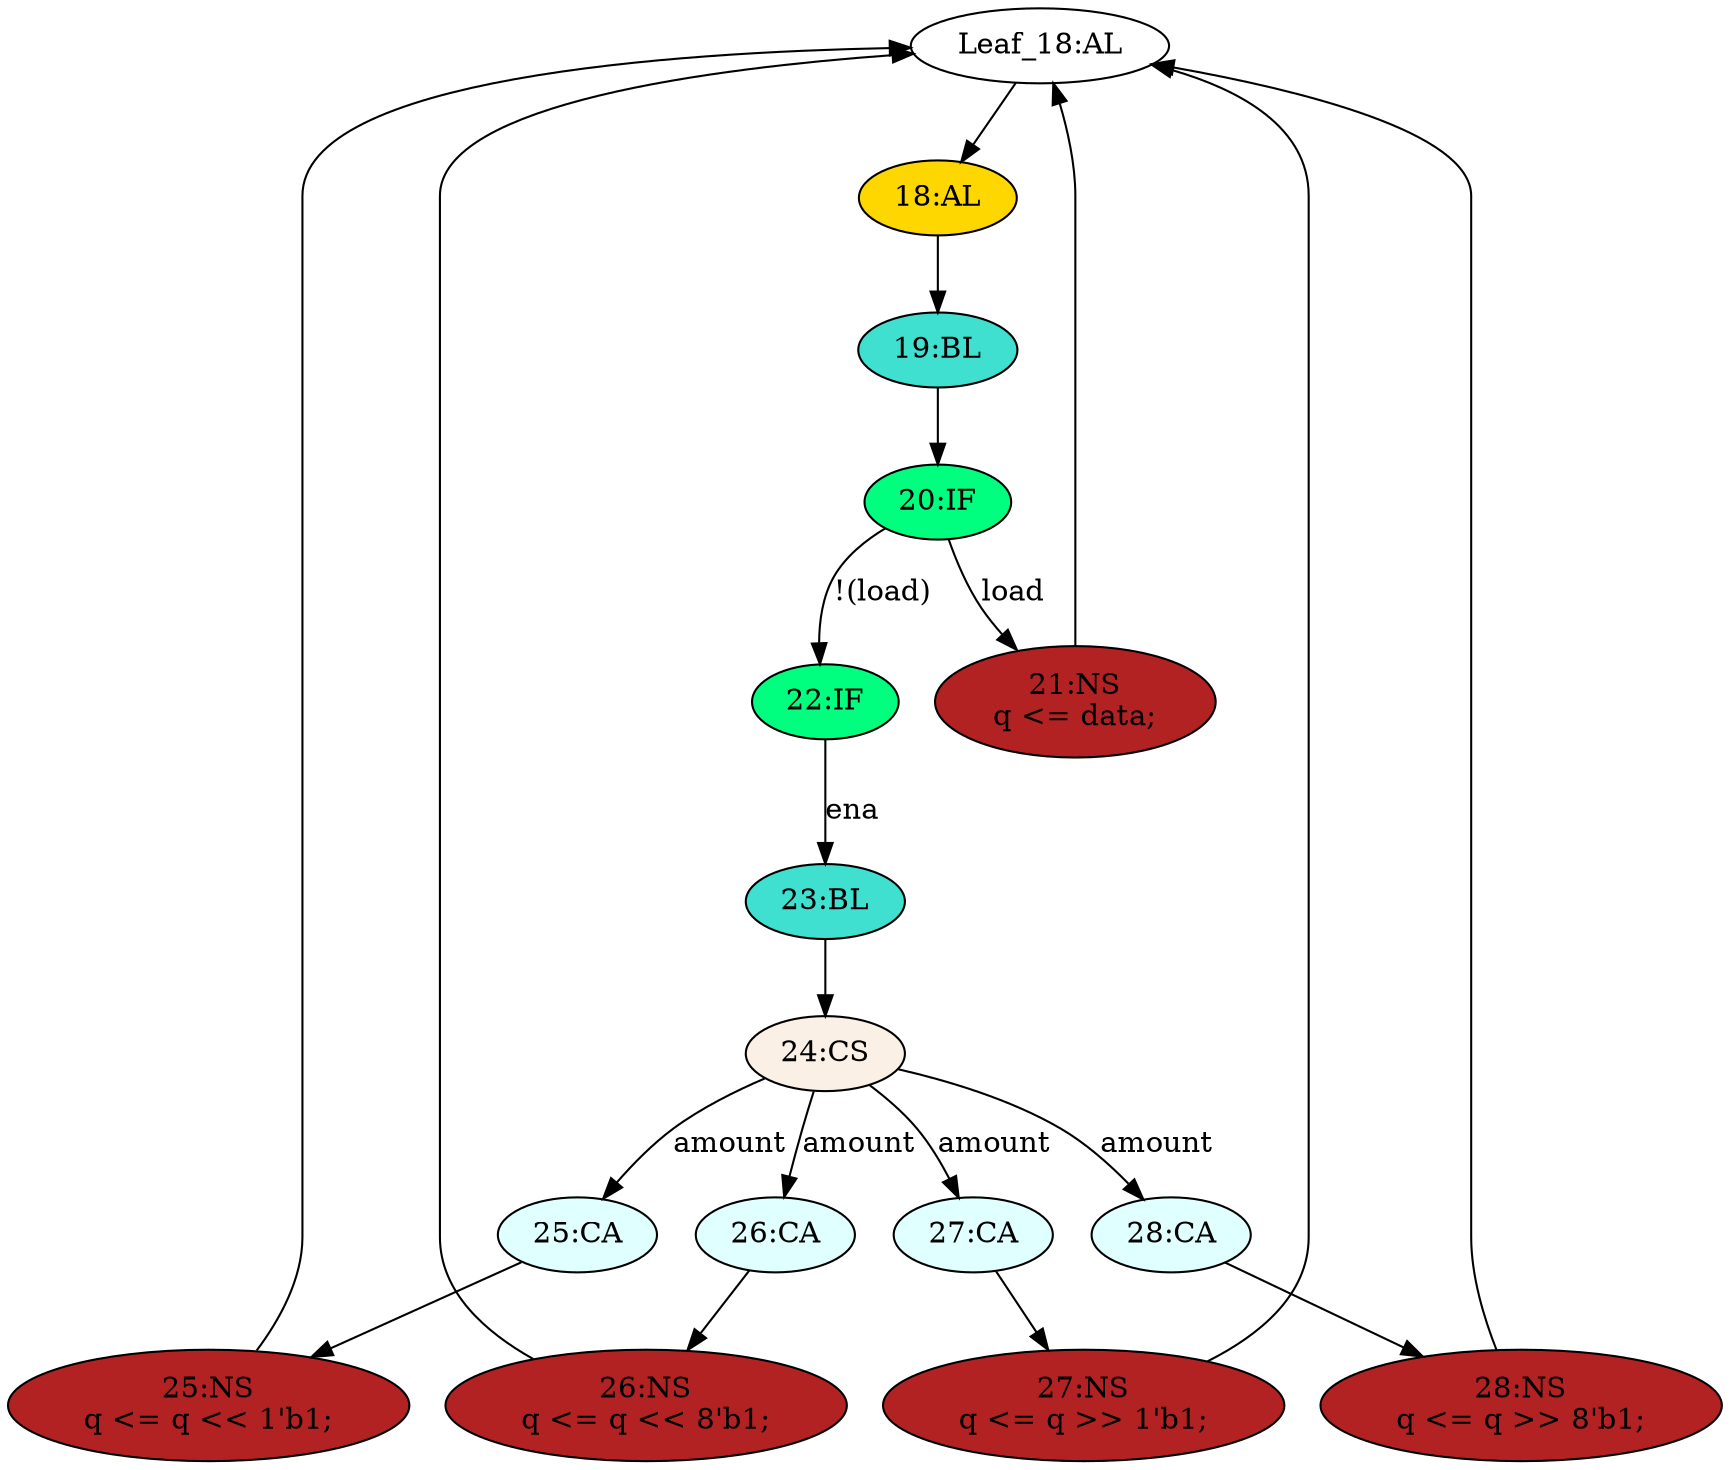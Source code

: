 strict digraph "compose( ,  )" {
	node [label="\N"];
	"Leaf_18:AL"	[def_var="['q']",
		label="Leaf_18:AL"];
	"18:AL"	[ast="<pyverilog.vparser.ast.Always object at 0x7f24e4f771d0>",
		clk_sens=True,
		fillcolor=gold,
		label="18:AL",
		sens="['clk']",
		statements="[]",
		style=filled,
		typ=Always,
		use_var="['load', 'ena', 'amount', 'data', 'q']"];
	"Leaf_18:AL" -> "18:AL";
	"24:CS"	[ast="<pyverilog.vparser.ast.CaseStatement object at 0x7f24e5381610>",
		fillcolor=linen,
		label="24:CS",
		statements="[]",
		style=filled,
		typ=CaseStatement];
	"27:CA"	[ast="<pyverilog.vparser.ast.Case object at 0x7f24e4f66350>",
		fillcolor=lightcyan,
		label="27:CA",
		statements="[]",
		style=filled,
		typ=Case];
	"24:CS" -> "27:CA"	[cond="['amount']",
		label=amount,
		lineno=24];
	"26:CA"	[ast="<pyverilog.vparser.ast.Case object at 0x7f24e4f66650>",
		fillcolor=lightcyan,
		label="26:CA",
		statements="[]",
		style=filled,
		typ=Case];
	"24:CS" -> "26:CA"	[cond="['amount']",
		label=amount,
		lineno=24];
	"25:CA"	[ast="<pyverilog.vparser.ast.Case object at 0x7f24e4f71390>",
		fillcolor=lightcyan,
		label="25:CA",
		statements="[]",
		style=filled,
		typ=Case];
	"24:CS" -> "25:CA"	[cond="['amount']",
		label=amount,
		lineno=24];
	"28:CA"	[ast="<pyverilog.vparser.ast.Case object at 0x7f24e52dee50>",
		fillcolor=lightcyan,
		label="28:CA",
		statements="[]",
		style=filled,
		typ=Case];
	"24:CS" -> "28:CA"	[cond="['amount']",
		label=amount,
		lineno=24];
	"26:NS"	[ast="<pyverilog.vparser.ast.NonblockingSubstitution object at 0x7f24e4f66150>",
		fillcolor=firebrick,
		label="26:NS
q <= q << 8'b1;",
		statements="[<pyverilog.vparser.ast.NonblockingSubstitution object at 0x7f24e4f66150>]",
		style=filled,
		typ=NonblockingSubstitution];
	"26:NS" -> "Leaf_18:AL"	[cond="[]",
		lineno=None];
	"19:BL"	[ast="<pyverilog.vparser.ast.Block object at 0x7f24e4f63d10>",
		fillcolor=turquoise,
		label="19:BL",
		statements="[]",
		style=filled,
		typ=Block];
	"18:AL" -> "19:BL"	[cond="[]",
		lineno=None];
	"27:NS"	[ast="<pyverilog.vparser.ast.NonblockingSubstitution object at 0x7f24e83e5190>",
		fillcolor=firebrick,
		label="27:NS
q <= q >> 1'b1;",
		statements="[<pyverilog.vparser.ast.NonblockingSubstitution object at 0x7f24e83e5190>]",
		style=filled,
		typ=NonblockingSubstitution];
	"27:CA" -> "27:NS"	[cond="[]",
		lineno=None];
	"20:IF"	[ast="<pyverilog.vparser.ast.IfStatement object at 0x7f24e4f63e10>",
		fillcolor=springgreen,
		label="20:IF",
		statements="[]",
		style=filled,
		typ=IfStatement];
	"19:BL" -> "20:IF"	[cond="[]",
		lineno=None];
	"22:IF"	[ast="<pyverilog.vparser.ast.IfStatement object at 0x7f24e4f0e550>",
		fillcolor=springgreen,
		label="22:IF",
		statements="[]",
		style=filled,
		typ=IfStatement];
	"20:IF" -> "22:IF"	[cond="['load']",
		label="!(load)",
		lineno=20];
	"21:NS"	[ast="<pyverilog.vparser.ast.NonblockingSubstitution object at 0x7f24e4f63610>",
		fillcolor=firebrick,
		label="21:NS
q <= data;",
		statements="[<pyverilog.vparser.ast.NonblockingSubstitution object at 0x7f24e4f63610>]",
		style=filled,
		typ=NonblockingSubstitution];
	"20:IF" -> "21:NS"	[cond="['load']",
		label=load,
		lineno=20];
	"25:NS"	[ast="<pyverilog.vparser.ast.NonblockingSubstitution object at 0x7f24e4f7d4d0>",
		fillcolor=firebrick,
		label="25:NS
q <= q << 1'b1;",
		statements="[<pyverilog.vparser.ast.NonblockingSubstitution object at 0x7f24e4f7d4d0>]",
		style=filled,
		typ=NonblockingSubstitution];
	"25:NS" -> "Leaf_18:AL"	[cond="[]",
		lineno=None];
	"23:BL"	[ast="<pyverilog.vparser.ast.Block object at 0x7f24e4f0e290>",
		fillcolor=turquoise,
		label="23:BL",
		statements="[]",
		style=filled,
		typ=Block];
	"23:BL" -> "24:CS"	[cond="[]",
		lineno=None];
	"28:NS"	[ast="<pyverilog.vparser.ast.NonblockingSubstitution object at 0x7f24e4fead10>",
		fillcolor=firebrick,
		label="28:NS
q <= q >> 8'b1;",
		statements="[<pyverilog.vparser.ast.NonblockingSubstitution object at 0x7f24e4fead10>]",
		style=filled,
		typ=NonblockingSubstitution];
	"28:NS" -> "Leaf_18:AL"	[cond="[]",
		lineno=None];
	"27:NS" -> "Leaf_18:AL"	[cond="[]",
		lineno=None];
	"22:IF" -> "23:BL"	[cond="['ena']",
		label=ena,
		lineno=22];
	"26:CA" -> "26:NS"	[cond="[]",
		lineno=None];
	"25:CA" -> "25:NS"	[cond="[]",
		lineno=None];
	"28:CA" -> "28:NS"	[cond="[]",
		lineno=None];
	"21:NS" -> "Leaf_18:AL"	[cond="[]",
		lineno=None];
}

